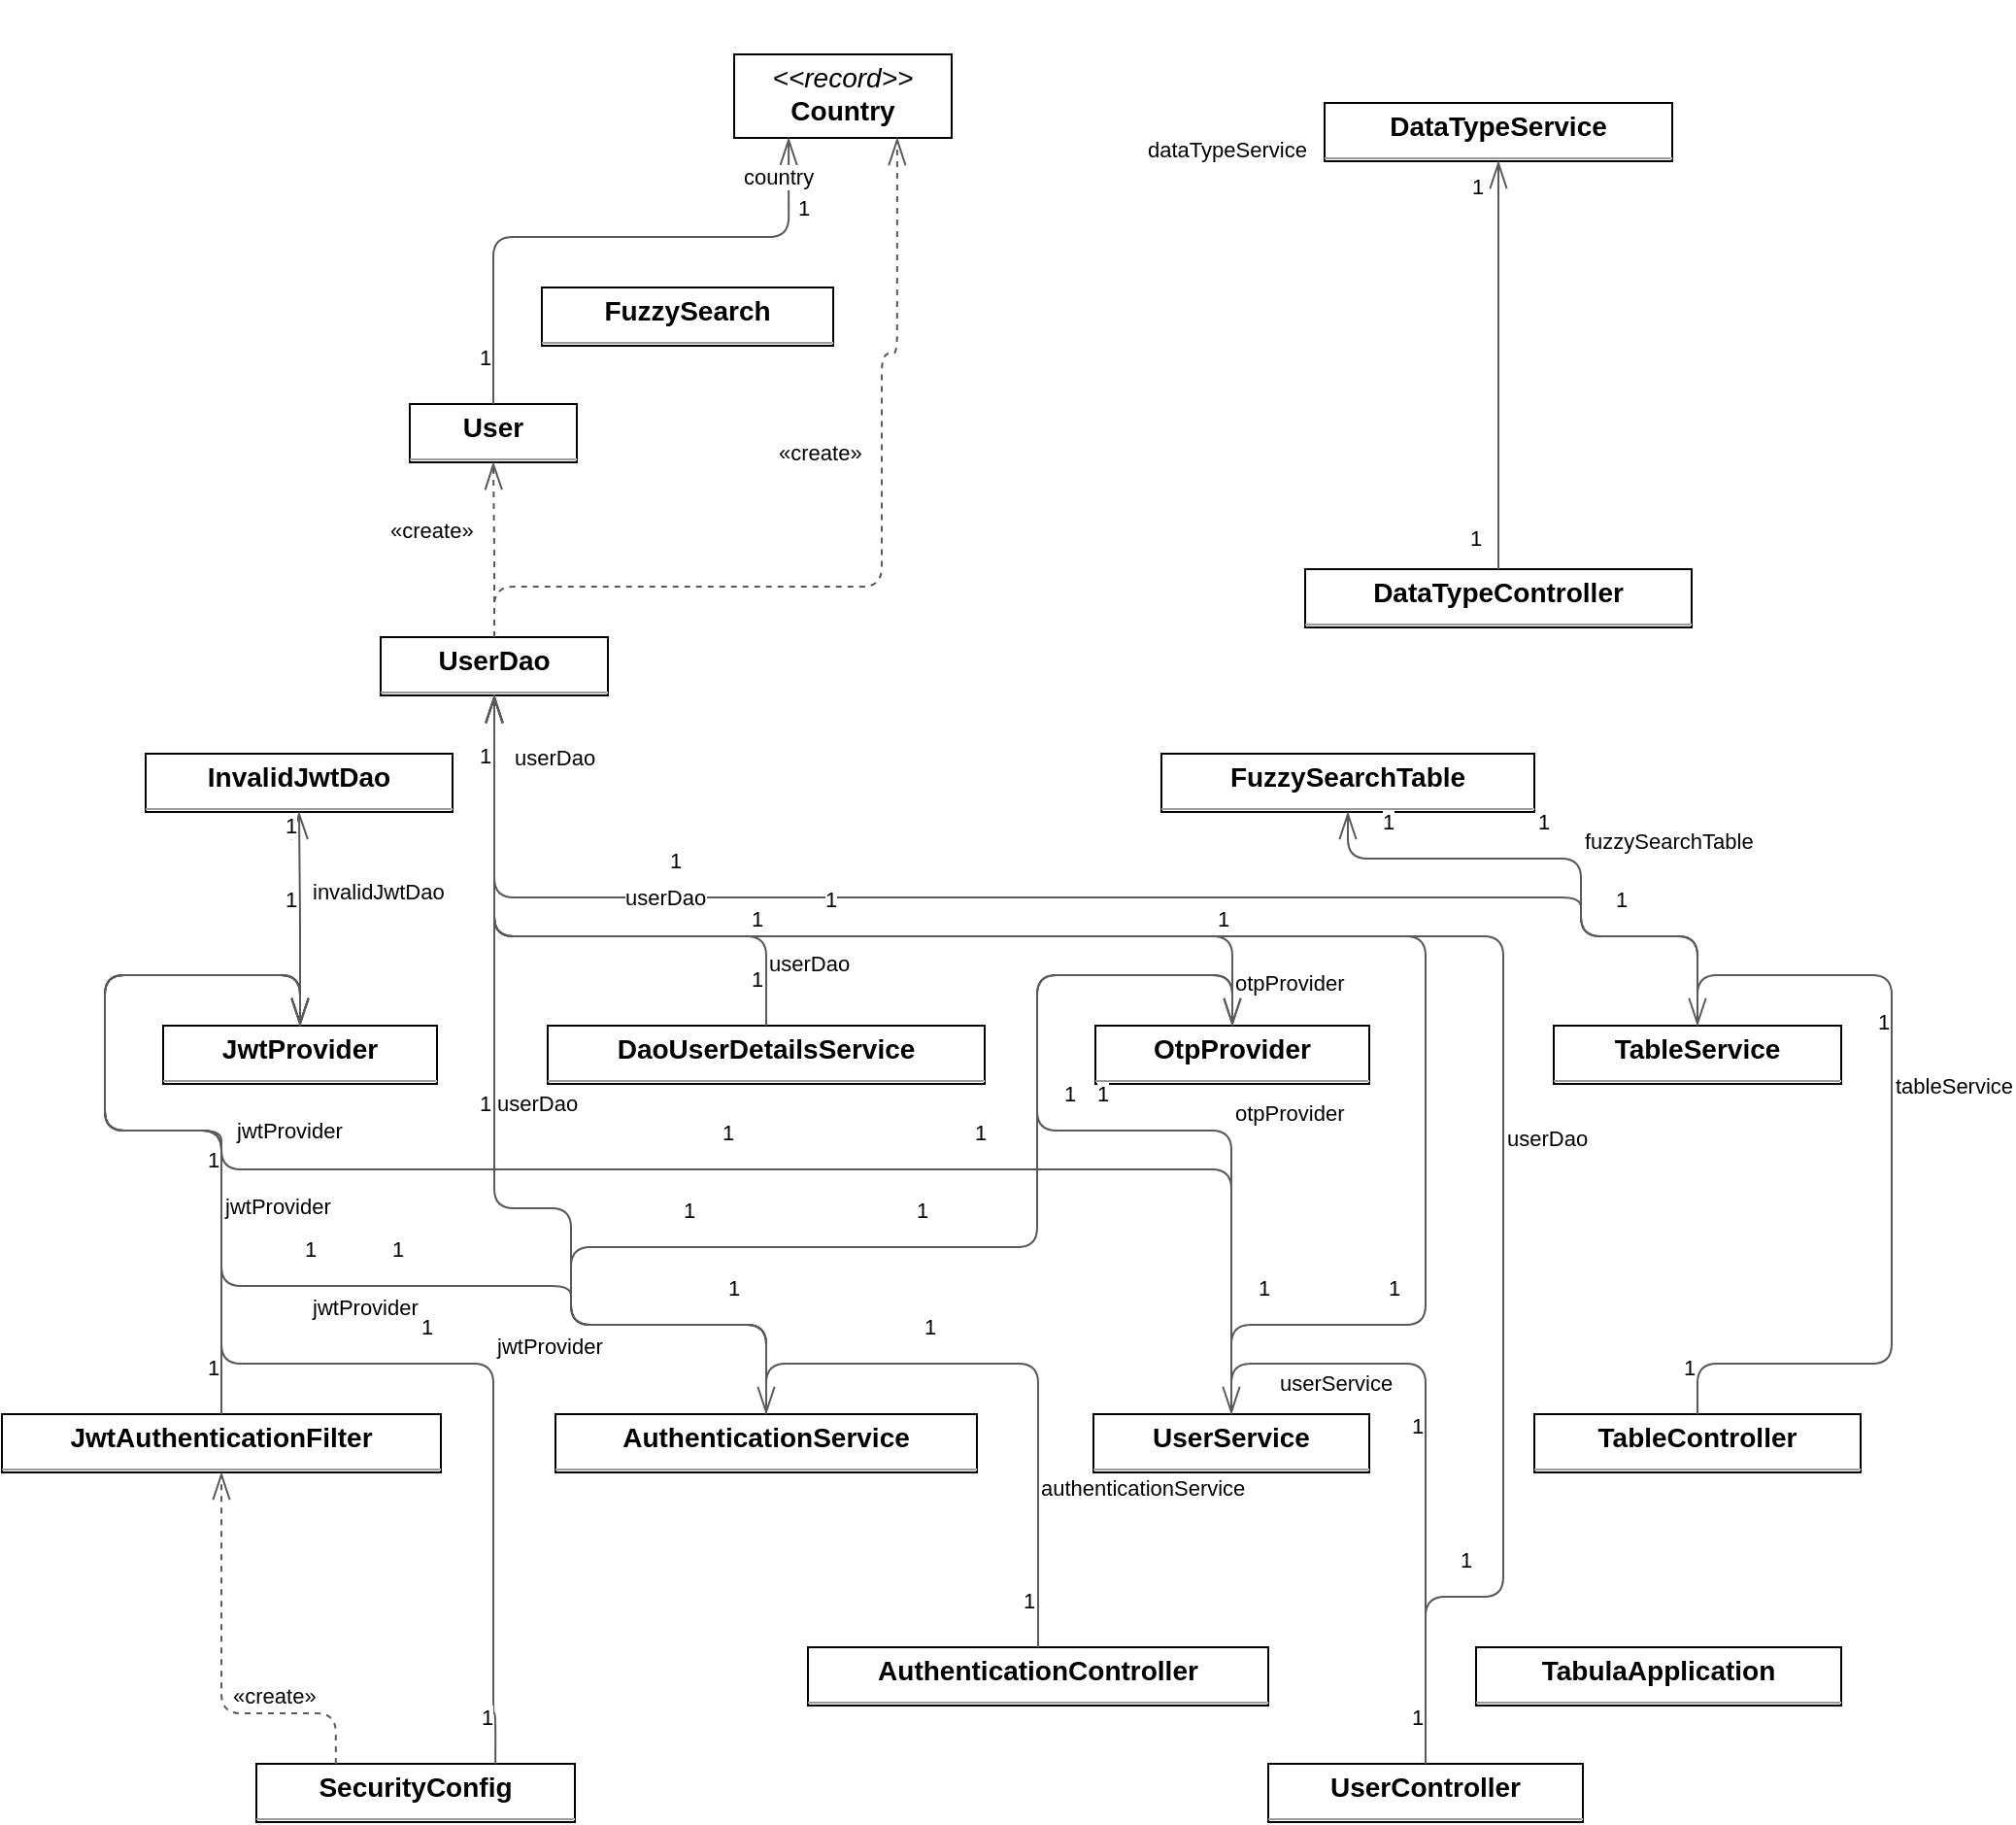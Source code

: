 <mxfile version="27.1.1">
  <diagram id="RAnL6HuKQR-qvYWNV4sP" name="Page-1">
    <mxGraphModel dx="2543" dy="1362" grid="0" gridSize="10" guides="1" tooltips="1" connect="1" arrows="1" fold="1" page="0" pageScale="1" pageWidth="850" pageHeight="1100" background="none" math="0" shadow="0">
      <root>
        <mxCell id="0" />
        <mxCell id="1" parent="0" />
        <mxCell id="node20" value="&lt;p style=&quot;margin:0px;margin-top:4px;text-align:center;&quot;&gt;&lt;b&gt;AuthenticationController&lt;/b&gt;&lt;/p&gt;&lt;hr size=&quot;1&quot;&gt;" style="verticalAlign=middle;align=left;overflow=fill;fontSize=14;fontFamily=Helvetica;html=1;rounded=0;shadow=0;comic=0;labelBackgroundColor=none;strokeWidth=1;" parent="1" vertex="1">
          <mxGeometry x="169" y="866" width="237" height="30" as="geometry" />
        </mxCell>
        <mxCell id="node4" value="&lt;p style=&quot;margin:0px;margin-top:4px;text-align:center;&quot;&gt;&lt;b&gt;AuthenticationService&lt;/b&gt;&lt;/p&gt;&lt;hr size=&quot;1&quot;&gt;" style="verticalAlign=middle;align=left;overflow=fill;fontSize=14;fontFamily=Helvetica;html=1;rounded=0;shadow=0;comic=0;labelBackgroundColor=none;strokeWidth=1;" parent="1" vertex="1">
          <mxGeometry x="39" y="746" width="217" height="30" as="geometry" />
        </mxCell>
        <mxCell id="node13" value="&lt;p style=&quot;margin:0px;margin-top:4px;text-align:center;&quot;&gt;&lt;i&gt;&amp;lt;&amp;lt;record&amp;gt;&amp;gt;&lt;/i&gt;&lt;br&gt;&lt;b&gt;Country&lt;/b&gt;&lt;/p&gt;&lt;hr size=&quot;1&quot;&gt;" style="verticalAlign=middle;align=left;overflow=fill;fontSize=14;fontFamily=Helvetica;html=1;rounded=0;shadow=0;comic=0;labelBackgroundColor=none;strokeWidth=1;" parent="1" vertex="1">
          <mxGeometry x="131" y="46" width="112" height="43" as="geometry" />
        </mxCell>
        <mxCell id="node11" value="&lt;p style=&quot;margin:0px;margin-top:4px;text-align:center;&quot;&gt;&lt;b&gt;DaoUserDetailsService&lt;/b&gt;&lt;/p&gt;&lt;hr size=&quot;1&quot;&gt;" style="verticalAlign=middle;align=left;overflow=fill;fontSize=14;fontFamily=Helvetica;html=1;rounded=0;shadow=0;comic=0;labelBackgroundColor=none;strokeWidth=1;" parent="1" vertex="1">
          <mxGeometry x="35" y="546" width="225" height="30" as="geometry" />
        </mxCell>
        <mxCell id="node0" value="&lt;p style=&quot;margin:0px;margin-top:4px;text-align:center;&quot;&gt;&lt;b&gt;DataTypeController&lt;/b&gt;&lt;/p&gt;&lt;hr size=&quot;1&quot;&gt;" style="verticalAlign=middle;align=left;overflow=fill;fontSize=14;fontFamily=Helvetica;html=1;rounded=0;shadow=0;comic=0;labelBackgroundColor=none;strokeWidth=1;" parent="1" vertex="1">
          <mxGeometry x="425" y="311" width="199" height="30" as="geometry" />
        </mxCell>
        <mxCell id="node5" value="&lt;p style=&quot;margin:0px;margin-top:4px;text-align:center;&quot;&gt;&lt;b&gt;DataTypeService&lt;/b&gt;&lt;/p&gt;&lt;hr size=&quot;1&quot;&gt;" style="verticalAlign=middle;align=left;overflow=fill;fontSize=14;fontFamily=Helvetica;html=1;rounded=0;shadow=0;comic=0;labelBackgroundColor=none;strokeWidth=1;" parent="1" vertex="1">
          <mxGeometry x="435" y="71" width="179" height="30" as="geometry" />
        </mxCell>
        <mxCell id="node2" value="&lt;p style=&quot;margin:0px;margin-top:4px;text-align:center;&quot;&gt;&lt;b&gt;FuzzySearch&lt;/b&gt;&lt;/p&gt;&lt;hr size=&quot;1&quot;&gt;" style="verticalAlign=middle;align=left;overflow=fill;fontSize=14;fontFamily=Helvetica;html=1;rounded=0;shadow=0;comic=0;labelBackgroundColor=none;strokeWidth=1;" parent="1" vertex="1">
          <mxGeometry x="32" y="166" width="150" height="30" as="geometry" />
        </mxCell>
        <mxCell id="node17" value="&lt;p style=&quot;margin:0px;margin-top:4px;text-align:center;&quot;&gt;&lt;b&gt;FuzzySearchTable&lt;/b&gt;&lt;/p&gt;&lt;hr size=&quot;1&quot;&gt;" style="verticalAlign=middle;align=left;overflow=fill;fontSize=14;fontFamily=Helvetica;html=1;rounded=0;shadow=0;comic=0;labelBackgroundColor=none;strokeWidth=1;" parent="1" vertex="1">
          <mxGeometry x="351" y="406" width="192" height="30" as="geometry" />
        </mxCell>
        <mxCell id="node19" value="&lt;p style=&quot;margin:0px;margin-top:4px;text-align:center;&quot;&gt;&lt;b&gt;InvalidJwtDao&lt;/b&gt;&lt;/p&gt;&lt;hr size=&quot;1&quot;&gt;" style="verticalAlign=middle;align=left;overflow=fill;fontSize=14;fontFamily=Helvetica;html=1;rounded=0;shadow=0;comic=0;labelBackgroundColor=none;strokeWidth=1;" parent="1" vertex="1">
          <mxGeometry x="-172" y="406" width="158" height="30" as="geometry" />
        </mxCell>
        <mxCell id="node3" value="&lt;p style=&quot;margin:0px;margin-top:4px;text-align:center;&quot;&gt;&lt;b&gt;JwtAuthenticationFilter&lt;/b&gt;&lt;/p&gt;&lt;hr size=&quot;1&quot;&gt;" style="verticalAlign=middle;align=left;overflow=fill;fontSize=14;fontFamily=Helvetica;html=1;rounded=0;shadow=0;comic=0;labelBackgroundColor=none;strokeWidth=1;" parent="1" vertex="1">
          <mxGeometry x="-246" y="746" width="226" height="30" as="geometry" />
        </mxCell>
        <mxCell id="node18" value="&lt;p style=&quot;margin:0px;margin-top:4px;text-align:center;&quot;&gt;&lt;b&gt;JwtProvider&lt;/b&gt;&lt;/p&gt;&lt;hr size=&quot;1&quot;&gt;" style="verticalAlign=middle;align=left;overflow=fill;fontSize=14;fontFamily=Helvetica;html=1;rounded=0;shadow=0;comic=0;labelBackgroundColor=none;strokeWidth=1;" parent="1" vertex="1">
          <mxGeometry x="-163" y="546" width="141" height="30" as="geometry" />
        </mxCell>
        <mxCell id="node8" value="&lt;p style=&quot;margin:0px;margin-top:4px;text-align:center;&quot;&gt;&lt;b&gt;OtpProvider&lt;/b&gt;&lt;/p&gt;&lt;hr size=&quot;1&quot;&gt;" style="verticalAlign=middle;align=left;overflow=fill;fontSize=14;fontFamily=Helvetica;html=1;rounded=0;shadow=0;comic=0;labelBackgroundColor=none;strokeWidth=1;" parent="1" vertex="1">
          <mxGeometry x="317" y="546" width="141" height="30" as="geometry" />
        </mxCell>
        <mxCell id="node10" value="&lt;p style=&quot;margin:0px;margin-top:4px;text-align:center;&quot;&gt;&lt;b&gt;SecurityConfig&lt;/b&gt;&lt;/p&gt;&lt;hr size=&quot;1&quot;&gt;" style="verticalAlign=middle;align=left;overflow=fill;fontSize=14;fontFamily=Helvetica;html=1;rounded=0;shadow=0;comic=0;labelBackgroundColor=none;strokeWidth=1;" parent="1" vertex="1">
          <mxGeometry x="-115" y="926" width="164" height="30" as="geometry" />
        </mxCell>
        <mxCell id="node15" value="&lt;p style=&quot;margin:0px;margin-top:4px;text-align:center;&quot;&gt;&lt;b&gt;TableController&lt;/b&gt;&lt;/p&gt;&lt;hr size=&quot;1&quot;&gt;" style="verticalAlign=middle;align=left;overflow=fill;fontSize=14;fontFamily=Helvetica;html=1;rounded=0;shadow=0;comic=0;labelBackgroundColor=none;strokeWidth=1;" parent="1" vertex="1">
          <mxGeometry x="543" y="746" width="168" height="30" as="geometry" />
        </mxCell>
        <mxCell id="node1" value="&lt;p style=&quot;margin:0px;margin-top:4px;text-align:center;&quot;&gt;&lt;b&gt;TableService&lt;/b&gt;&lt;/p&gt;&lt;hr size=&quot;1&quot;&gt;" style="verticalAlign=middle;align=left;overflow=fill;fontSize=14;fontFamily=Helvetica;html=1;rounded=0;shadow=0;comic=0;labelBackgroundColor=none;strokeWidth=1;" parent="1" vertex="1">
          <mxGeometry x="553" y="546" width="148" height="30" as="geometry" />
        </mxCell>
        <mxCell id="node16" value="&lt;p style=&quot;margin:0px;margin-top:4px;text-align:center;&quot;&gt;&lt;b&gt;TabulaApplication&lt;/b&gt;&lt;/p&gt;&lt;hr size=&quot;1&quot;&gt;" style="verticalAlign=middle;align=left;overflow=fill;fontSize=14;fontFamily=Helvetica;html=1;rounded=0;shadow=0;comic=0;labelBackgroundColor=none;strokeWidth=1;" parent="1" vertex="1">
          <mxGeometry x="513" y="866" width="188" height="30" as="geometry" />
        </mxCell>
        <mxCell id="node6" value="&lt;p style=&quot;margin:0px;margin-top:4px;text-align:center;&quot;&gt;&lt;b&gt;User&lt;/b&gt;&lt;/p&gt;&lt;hr size=&quot;1&quot;&gt;" style="verticalAlign=middle;align=left;overflow=fill;fontSize=14;fontFamily=Helvetica;html=1;rounded=0;shadow=0;comic=0;labelBackgroundColor=none;strokeWidth=1;" parent="1" vertex="1">
          <mxGeometry x="-36" y="226" width="86" height="30" as="geometry" />
        </mxCell>
        <mxCell id="node7" value="&lt;p style=&quot;margin:0px;margin-top:4px;text-align:center;&quot;&gt;&lt;b&gt;UserController&lt;/b&gt;&lt;/p&gt;&lt;hr size=&quot;1&quot;&gt;" style="verticalAlign=middle;align=left;overflow=fill;fontSize=14;fontFamily=Helvetica;html=1;rounded=0;shadow=0;comic=0;labelBackgroundColor=none;strokeWidth=1;" parent="1" vertex="1">
          <mxGeometry x="406" y="926" width="162" height="30" as="geometry" />
        </mxCell>
        <mxCell id="node9" value="&lt;p style=&quot;margin:0px;margin-top:4px;text-align:center;&quot;&gt;&lt;b&gt;UserDao&lt;/b&gt;&lt;/p&gt;&lt;hr size=&quot;1&quot;&gt;" style="verticalAlign=middle;align=left;overflow=fill;fontSize=14;fontFamily=Helvetica;html=1;rounded=0;shadow=0;comic=0;labelBackgroundColor=none;strokeWidth=1;" parent="1" vertex="1">
          <mxGeometry x="-51" y="346" width="117" height="30" as="geometry" />
        </mxCell>
        <mxCell id="node12" value="&lt;p style=&quot;margin:0px;margin-top:4px;text-align:center;&quot;&gt;&lt;b&gt;UserService&lt;/b&gt;&lt;/p&gt;&lt;hr size=&quot;1&quot;&gt;" style="verticalAlign=middle;align=left;overflow=fill;fontSize=14;fontFamily=Helvetica;html=1;rounded=0;shadow=0;comic=0;labelBackgroundColor=none;strokeWidth=1;" parent="1" vertex="1">
          <mxGeometry x="316" y="746" width="142" height="30" as="geometry" />
        </mxCell>
        <mxCell id="edge3" value="" style="html=1;rounded=1;edgeStyle=orthogonalEdgeStyle;dashed=0;startArrow=diamondThinstartSize=12;endArrow=openThin;endSize=12;strokeColor=#595959;exitX=0.500;exitY=0.001;exitDx=0;exitDy=0;entryX=0.500;entryY=0.001;entryDx=0;entryDy=0;fontFamily=Helvetica;verticalAlign=middle;" parent="1" source="node20" target="node4" edge="1">
          <mxGeometry width="50" height="50" relative="1" as="geometry">
            <Array as="points">
              <mxPoint x="287" y="720" />
              <mxPoint x="147" y="720" />
            </Array>
          </mxGeometry>
        </mxCell>
        <mxCell id="label18" value="1" style="edgeLabel;resizable=0;html=1;align=left;verticalAlign=middle;strokeColor=default;fontFamily=Helvetica;" parent="edge3" vertex="1" connectable="0">
          <mxGeometry x="278" y="842" as="geometry" />
        </mxCell>
        <mxCell id="label22" value="1" style="edgeLabel;resizable=0;html=1;align=left;verticalAlign=middle;strokeColor=default;fontFamily=Helvetica;" parent="edge3" vertex="1" connectable="0">
          <mxGeometry x="227" y="701" as="geometry" />
        </mxCell>
        <mxCell id="label23" value="authenticationService" style="edgeLabel;resizable=0;html=1;align=left;verticalAlign=middle;strokeColor=default;fontFamily=Helvetica;" parent="edge3" vertex="1" connectable="0">
          <mxGeometry x="287" y="784" as="geometry" />
        </mxCell>
        <mxCell id="edge7" value="" style="html=1;rounded=1;edgeStyle=orthogonalEdgeStyle;dashed=0;startArrow=diamondThinstartSize=12;endArrow=openThin;endSize=12;strokeColor=#595959;exitX=0.500;exitY=0.002;exitDx=0;exitDy=0;entryX=0.500;entryY=0.001;entryDx=0;entryDy=0;fontFamily=Helvetica;verticalAlign=middle;" parent="1" source="node4" target="node18" edge="1">
          <mxGeometry width="50" height="50" relative="1" as="geometry">
            <Array as="points">
              <mxPoint x="147" y="700" />
              <mxPoint x="47" y="700" />
              <mxPoint x="47" y="680" />
              <mxPoint x="-133" y="680" />
              <mxPoint x="-133" y="600" />
              <mxPoint x="-193" y="600" />
              <mxPoint x="-193" y="520" />
              <mxPoint x="-93" y="520" />
            </Array>
          </mxGeometry>
        </mxCell>
        <mxCell id="label42" value="1" style="edgeLabel;resizable=0;html=1;align=left;verticalAlign=middle;strokeColor=default;fontFamily=Helvetica;" parent="edge7" vertex="1" connectable="0">
          <mxGeometry x="-47" y="661" as="geometry" />
        </mxCell>
        <mxCell id="label46" value="1" style="edgeLabel;resizable=0;html=1;align=left;verticalAlign=middle;strokeColor=default;fontFamily=Helvetica;" parent="edge7" vertex="1" connectable="0">
          <mxGeometry x="-92" y="661" as="geometry" />
        </mxCell>
        <mxCell id="label47" value="jwtProvider" style="edgeLabel;resizable=0;html=1;align=left;verticalAlign=middle;strokeColor=default;fontFamily=Helvetica;" parent="edge7" vertex="1" connectable="0">
          <mxGeometry x="-79" y="680" as="geometry">
            <mxPoint x="-9" y="11" as="offset" />
          </mxGeometry>
        </mxCell>
        <mxCell id="edge17" value="" style="html=1;rounded=1;edgeStyle=orthogonalEdgeStyle;dashed=0;startArrow=diamondThinstartSize=12;endArrow=openThin;endSize=12;strokeColor=#595959;exitX=0.500;exitY=0.002;exitDx=0;exitDy=0;entryX=0.500;entryY=0.001;entryDx=0;entryDy=0;fontFamily=Helvetica;verticalAlign=middle;" parent="1" source="node4" target="node8" edge="1">
          <mxGeometry width="50" height="50" relative="1" as="geometry">
            <Array as="points">
              <mxPoint x="147" y="700" />
              <mxPoint x="47" y="700" />
              <mxPoint x="47" y="660" />
              <mxPoint x="287" y="660" />
              <mxPoint x="287" y="520" />
              <mxPoint x="387" y="520" />
            </Array>
          </mxGeometry>
        </mxCell>
        <mxCell id="label102" value="1" style="edgeLabel;resizable=0;html=1;align=left;verticalAlign=middle;strokeColor=default;fontFamily=Helvetica;" parent="edge17" vertex="1" connectable="0">
          <mxGeometry x="103" y="641" as="geometry" />
        </mxCell>
        <mxCell id="label106" value="1" style="edgeLabel;resizable=0;html=1;align=left;verticalAlign=middle;strokeColor=default;fontFamily=Helvetica;" parent="edge17" vertex="1" connectable="0">
          <mxGeometry x="223" y="641" as="geometry" />
        </mxCell>
        <mxCell id="label107" value="otpProvider" style="edgeLabel;resizable=0;html=1;align=left;verticalAlign=middle;strokeColor=default;fontFamily=Helvetica;" parent="edge17" vertex="1" connectable="0">
          <mxGeometry x="387" y="524" as="geometry" />
        </mxCell>
        <mxCell id="edge16" value="" style="html=1;rounded=1;edgeStyle=orthogonalEdgeStyle;dashed=0;startArrow=diamondThinstartSize=12;endArrow=openThin;endSize=12;strokeColor=#595959;exitX=0.500;exitY=0.002;exitDx=0;exitDy=0;entryX=0.500;entryY=1.001;entryDx=0;entryDy=0;fontFamily=Helvetica;verticalAlign=middle;" parent="1" source="node4" target="node9" edge="1">
          <mxGeometry width="50" height="50" relative="1" as="geometry">
            <Array as="points">
              <mxPoint x="147" y="700" />
              <mxPoint x="47" y="700" />
              <mxPoint x="47" y="640" />
              <mxPoint x="7" y="640" />
            </Array>
          </mxGeometry>
        </mxCell>
        <mxCell id="label96" value="1" style="edgeLabel;resizable=0;html=1;align=left;verticalAlign=middle;strokeColor=default;fontFamily=Helvetica;" parent="edge16" vertex="1" connectable="0">
          <mxGeometry x="126" y="681" as="geometry" />
        </mxCell>
        <mxCell id="label100" value="1" style="edgeLabel;resizable=0;html=1;align=left;verticalAlign=middle;strokeColor=default;fontFamily=Helvetica;" parent="edge16" vertex="1" connectable="0">
          <mxGeometry x="-2" y="586" as="geometry" />
        </mxCell>
        <mxCell id="label101" value="userDao" style="edgeLabel;resizable=0;html=1;align=left;verticalAlign=middle;strokeColor=default;fontFamily=Helvetica;" parent="edge16" vertex="1" connectable="0">
          <mxGeometry x="7" y="586" as="geometry" />
        </mxCell>
        <mxCell id="edge21" value="" style="html=1;rounded=1;edgeStyle=orthogonalEdgeStyle;dashed=0;startArrow=diamondThinstartSize=12;endArrow=openThin;endSize=12;strokeColor=#595959;exitX=0.500;exitY=0.002;exitDx=0;exitDy=0;entryX=0.500;entryY=1.001;entryDx=0;entryDy=0;fontFamily=Helvetica;verticalAlign=middle;" parent="1" source="node11" target="node9" edge="1">
          <mxGeometry width="50" height="50" relative="1" as="geometry">
            <Array as="points">
              <mxPoint x="147" y="500" />
              <mxPoint x="7" y="500" />
            </Array>
          </mxGeometry>
        </mxCell>
        <mxCell id="label126" value="1" style="edgeLabel;resizable=0;html=1;align=left;verticalAlign=middle;strokeColor=default;fontFamily=Helvetica;" parent="edge21" vertex="1" connectable="0">
          <mxGeometry x="138" y="522" as="geometry" />
        </mxCell>
        <mxCell id="label130" value="1" style="edgeLabel;resizable=0;html=1;align=left;verticalAlign=middle;strokeColor=default;fontFamily=Helvetica;" parent="edge21" vertex="1" connectable="0">
          <mxGeometry x="138" y="491" as="geometry" />
        </mxCell>
        <mxCell id="label131" value="userDao" style="edgeLabel;resizable=0;html=1;align=left;verticalAlign=middle;strokeColor=default;fontFamily=Helvetica;" parent="edge21" vertex="1" connectable="0">
          <mxGeometry x="147" y="514" as="geometry" />
        </mxCell>
        <mxCell id="edge2" value="" style="html=1;rounded=1;edgeStyle=orthogonalEdgeStyle;dashed=0;startArrow=diamondThinstartSize=12;endArrow=openThin;endSize=12;strokeColor=#595959;exitX=0.500;exitY=0.001;exitDx=0;exitDy=0;entryX=0.500;entryY=1.001;entryDx=0;entryDy=0;fontFamily=Helvetica;verticalAlign=middle;" parent="1" source="node0" target="node5" edge="1">
          <mxGeometry width="50" height="50" relative="1" as="geometry">
            <Array as="points" />
          </mxGeometry>
        </mxCell>
        <mxCell id="label12" value="1" style="edgeLabel;resizable=0;html=1;align=left;verticalAlign=middle;strokeColor=default;fontFamily=Helvetica;" parent="edge2" vertex="1" connectable="0">
          <mxGeometry x="508" y="295" as="geometry" />
        </mxCell>
        <mxCell id="label16" value="1" style="edgeLabel;resizable=0;html=1;align=left;verticalAlign=middle;strokeColor=default;fontFamily=Helvetica;" parent="edge2" vertex="1" connectable="0">
          <mxGeometry x="511" y="90" as="geometry">
            <mxPoint x="-2" y="24" as="offset" />
          </mxGeometry>
        </mxCell>
        <mxCell id="label17" value="dataTypeService" style="edgeLabel;resizable=0;html=1;align=left;verticalAlign=middle;strokeColor=default;fontFamily=Helvetica;" parent="edge2" vertex="1" connectable="0">
          <mxGeometry x="327" y="19" as="geometry">
            <mxPoint x="15" y="76" as="offset" />
          </mxGeometry>
        </mxCell>
        <mxCell id="edge12" value="" style="html=1;rounded=1;edgeStyle=orthogonalEdgeStyle;dashed=0;startArrow=diamondThinstartSize=12;endArrow=openThin;endSize=12;strokeColor=#595959;exitX=0.500;exitY=0.001;exitDx=0;exitDy=0;entryX=0.500;entryY=0.001;entryDx=0;entryDy=0;fontFamily=Helvetica;verticalAlign=middle;" parent="1" source="node3" target="node18" edge="1">
          <mxGeometry width="50" height="50" relative="1" as="geometry">
            <Array as="points">
              <mxPoint x="-133" y="600" />
              <mxPoint x="-193" y="600" />
              <mxPoint x="-193" y="520" />
              <mxPoint x="-93" y="520" />
            </Array>
          </mxGeometry>
        </mxCell>
        <mxCell id="label72" value="1" style="edgeLabel;resizable=0;html=1;align=left;verticalAlign=middle;strokeColor=default;fontFamily=Helvetica;" parent="edge12" vertex="1" connectable="0">
          <mxGeometry x="-142" y="722" as="geometry" />
        </mxCell>
        <mxCell id="label76" value="1" style="edgeLabel;resizable=0;html=1;align=left;verticalAlign=middle;strokeColor=default;fontFamily=Helvetica;" parent="edge12" vertex="1" connectable="0">
          <mxGeometry x="-142" y="615" as="geometry" />
        </mxCell>
        <mxCell id="label77" value="jwtProvider" style="edgeLabel;resizable=0;html=1;align=left;verticalAlign=middle;strokeColor=default;fontFamily=Helvetica;" parent="edge12" vertex="1" connectable="0">
          <mxGeometry x="-133" y="639" as="geometry" />
        </mxCell>
        <mxCell id="edge20" value="" style="html=1;rounded=1;edgeStyle=orthogonalEdgeStyle;dashed=0;startArrow=diamondThinstartSize=12;endArrow=openThin;endSize=12;strokeColor=#595959;exitX=0.500;exitY=0.001;exitDx=0;exitDy=0;entryX=0.500;entryY=1.001;entryDx=0;entryDy=0;fontFamily=Helvetica;verticalAlign=middle;" parent="1" source="node18" target="node19" edge="1">
          <mxGeometry width="50" height="50" relative="1" as="geometry">
            <Array as="points" />
          </mxGeometry>
        </mxCell>
        <mxCell id="label120" value="1" style="edgeLabel;resizable=0;html=1;align=left;verticalAlign=middle;strokeColor=default;fontFamily=Helvetica;" parent="edge20" vertex="1" connectable="0">
          <mxGeometry x="-102" y="481" as="geometry" />
        </mxCell>
        <mxCell id="label124" value="1" style="edgeLabel;resizable=0;html=1;align=left;verticalAlign=middle;strokeColor=default;fontFamily=Helvetica;" parent="edge20" vertex="1" connectable="0">
          <mxGeometry x="-102" y="443" as="geometry" />
        </mxCell>
        <mxCell id="label125" value="invalidJwtDao" style="edgeLabel;resizable=0;html=1;align=left;verticalAlign=middle;strokeColor=default;fontFamily=Helvetica;" parent="edge20" vertex="1" connectable="0">
          <mxGeometry x="-93" y="439" as="geometry">
            <mxPoint x="5" y="38" as="offset" />
          </mxGeometry>
        </mxCell>
        <mxCell id="edge5" value="" style="html=1;rounded=1;edgeStyle=orthogonalEdgeStyle;dashed=0;startArrow=diamondThinstartSize=12;endArrow=openThin;endSize=12;strokeColor=#595959;exitX=0.500;exitY=0.002;exitDx=0;exitDy=0;entryX=0.500;entryY=1.001;entryDx=0;entryDy=0;fontFamily=Helvetica;verticalAlign=middle;" parent="1" source="node8" target="node9" edge="1">
          <mxGeometry width="50" height="50" relative="1" as="geometry">
            <Array as="points">
              <mxPoint x="387" y="500" />
              <mxPoint x="7" y="500" />
            </Array>
          </mxGeometry>
        </mxCell>
        <mxCell id="label30" value="1" style="edgeLabel;resizable=0;html=1;align=left;verticalAlign=middle;strokeColor=default;fontFamily=Helvetica;" parent="edge5" vertex="1" connectable="0">
          <mxGeometry x="378" y="491" as="geometry" />
        </mxCell>
        <mxCell id="label34" value="1" style="edgeLabel;resizable=0;html=1;align=left;verticalAlign=middle;strokeColor=default;fontFamily=Helvetica;" parent="edge5" vertex="1" connectable="0">
          <mxGeometry x="-2" y="407" as="geometry" />
        </mxCell>
        <mxCell id="edge8" value="" style="html=1;rounded=1;edgeStyle=orthogonalEdgeStyle;dashed=1;startArrow=none;endArrow=openThin;endSize=12;strokeColor=#595959;exitX=0.250;exitY=0.001;exitDx=0;exitDy=0;entryX=0.500;entryY=1.001;entryDx=0;entryDy=0;fontFamily=Helvetica;verticalAlign=middle;" parent="1" source="node10" target="node3" edge="1">
          <mxGeometry width="50" height="50" relative="1" as="geometry">
            <Array as="points">
              <mxPoint x="-74" y="900" />
              <mxPoint x="-133" y="900" />
            </Array>
          </mxGeometry>
        </mxCell>
        <mxCell id="label50" value="«create»" style="edgeLabel;resizable=0;html=1;align=left;verticalAlign=middle;strokeColor=default;fontFamily=Helvetica;" parent="edge8" vertex="1" connectable="0">
          <mxGeometry x="-129" y="891" as="geometry" />
        </mxCell>
        <mxCell id="edge11" value="" style="html=1;rounded=1;edgeStyle=orthogonalEdgeStyle;dashed=0;startArrow=diamondThinstartSize=12;endArrow=openThin;endSize=12;strokeColor=#595959;exitX=0.750;exitY=0.001;exitDx=0;exitDy=0;entryX=0.500;entryY=0.001;entryDx=0;entryDy=0;fontFamily=Helvetica;verticalAlign=middle;" parent="1" source="node10" target="node18" edge="1">
          <mxGeometry width="50" height="50" relative="1" as="geometry">
            <Array as="points">
              <mxPoint x="8" y="900" />
              <mxPoint x="7" y="900" />
              <mxPoint x="7" y="720" />
              <mxPoint x="-133" y="720" />
              <mxPoint x="-133" y="600" />
              <mxPoint x="-193" y="600" />
              <mxPoint x="-193" y="520" />
              <mxPoint x="-93" y="520" />
            </Array>
          </mxGeometry>
        </mxCell>
        <mxCell id="label66" value="1" style="edgeLabel;resizable=0;html=1;align=left;verticalAlign=middle;strokeColor=default;fontFamily=Helvetica;" parent="edge11" vertex="1" connectable="0">
          <mxGeometry x="-1" y="902" as="geometry" />
        </mxCell>
        <mxCell id="label70" value="1" style="edgeLabel;resizable=0;html=1;align=left;verticalAlign=middle;strokeColor=default;fontFamily=Helvetica;" parent="edge11" vertex="1" connectable="0">
          <mxGeometry x="-32" y="701" as="geometry" />
        </mxCell>
        <mxCell id="label71" value="jwtProvider" style="edgeLabel;resizable=0;html=1;align=left;verticalAlign=middle;strokeColor=default;fontFamily=Helvetica;" parent="edge11" vertex="1" connectable="0">
          <mxGeometry x="7" y="711" as="geometry" />
        </mxCell>
        <mxCell id="edge4" value="" style="html=1;rounded=1;edgeStyle=orthogonalEdgeStyle;dashed=0;startArrow=diamondThinstartSize=12;endArrow=openThin;endSize=12;strokeColor=#595959;exitX=0.500;exitY=0.001;exitDx=0;exitDy=0;entryX=0.500;entryY=0.001;entryDx=0;entryDy=0;fontFamily=Helvetica;verticalAlign=middle;" parent="1" source="node15" target="node1" edge="1">
          <mxGeometry width="50" height="50" relative="1" as="geometry">
            <Array as="points">
              <mxPoint x="627" y="720" />
              <mxPoint x="727" y="720" />
              <mxPoint x="727" y="520" />
              <mxPoint x="627" y="520" />
            </Array>
          </mxGeometry>
        </mxCell>
        <mxCell id="label24" value="1" style="edgeLabel;resizable=0;html=1;align=left;verticalAlign=middle;strokeColor=default;fontFamily=Helvetica;" parent="edge4" vertex="1" connectable="0">
          <mxGeometry x="618" y="722" as="geometry" />
        </mxCell>
        <mxCell id="label28" value="1" style="edgeLabel;resizable=0;html=1;align=left;verticalAlign=middle;strokeColor=default;fontFamily=Helvetica;" parent="edge4" vertex="1" connectable="0">
          <mxGeometry x="718" y="544" as="geometry" />
        </mxCell>
        <mxCell id="label29" value="tableService" style="edgeLabel;resizable=0;html=1;align=left;verticalAlign=middle;strokeColor=default;fontFamily=Helvetica;" parent="edge4" vertex="1" connectable="0">
          <mxGeometry x="727" y="577" as="geometry" />
        </mxCell>
        <mxCell id="edge15" value="" style="html=1;rounded=1;edgeStyle=orthogonalEdgeStyle;dashed=0;startArrow=diamondThinstartSize=12;endArrow=openThin;endSize=12;strokeColor=#595959;exitX=0.500;exitY=0.002;exitDx=0;exitDy=0;entryX=0.500;entryY=1.001;entryDx=0;entryDy=0;fontFamily=Helvetica;verticalAlign=middle;" parent="1" source="node1" target="node17" edge="1">
          <mxGeometry width="50" height="50" relative="1" as="geometry">
            <Array as="points">
              <mxPoint x="627" y="500" />
              <mxPoint x="567" y="500" />
              <mxPoint x="567" y="460" />
              <mxPoint x="447" y="460" />
            </Array>
          </mxGeometry>
        </mxCell>
        <mxCell id="label90" value="1" style="edgeLabel;resizable=0;html=1;align=left;verticalAlign=middle;strokeColor=default;fontFamily=Helvetica;" parent="edge15" vertex="1" connectable="0">
          <mxGeometry x="543" y="441" as="geometry" />
        </mxCell>
        <mxCell id="label94" value="1" style="edgeLabel;resizable=0;html=1;align=left;verticalAlign=middle;strokeColor=default;fontFamily=Helvetica;" parent="edge15" vertex="1" connectable="0">
          <mxGeometry x="463" y="441" as="geometry" />
        </mxCell>
        <mxCell id="label95" value="fuzzySearchTable" style="edgeLabel;resizable=0;html=1;align=left;verticalAlign=middle;strokeColor=default;fontFamily=Helvetica;" parent="edge15" vertex="1" connectable="0">
          <mxGeometry x="567" y="451" as="geometry" />
        </mxCell>
        <mxCell id="edge10" value="" style="html=1;rounded=1;edgeStyle=orthogonalEdgeStyle;dashed=0;startArrow=diamondThinstartSize=12;endArrow=openThin;endSize=12;strokeColor=#595959;exitX=0.500;exitY=0.002;exitDx=0;exitDy=0;entryX=0.500;entryY=1.001;entryDx=0;entryDy=0;fontFamily=Helvetica;verticalAlign=middle;" parent="1" source="node1" target="node9" edge="1">
          <mxGeometry width="50" height="50" relative="1" as="geometry">
            <Array as="points">
              <mxPoint x="627" y="500" />
              <mxPoint x="567" y="500" />
              <mxPoint x="567" y="480" />
              <mxPoint x="7" y="480" />
            </Array>
          </mxGeometry>
        </mxCell>
        <mxCell id="label60" value="1" style="edgeLabel;resizable=0;html=1;align=left;verticalAlign=middle;strokeColor=default;fontFamily=Helvetica;" parent="edge10" vertex="1" connectable="0">
          <mxGeometry x="583" y="481" as="geometry" />
        </mxCell>
        <mxCell id="label64" value="1" style="edgeLabel;resizable=0;html=1;align=left;verticalAlign=middle;strokeColor=default;fontFamily=Helvetica;" parent="edge10" vertex="1" connectable="0">
          <mxGeometry x="96" y="461" as="geometry" />
        </mxCell>
        <mxCell id="label65" value="userDao" style="edgeLabel;resizable=0;html=1;align=left;verticalAlign=middle;strokeColor=default;fontFamily=Helvetica;" parent="edge10" vertex="1" connectable="0">
          <mxGeometry x="73" y="480" as="geometry" />
        </mxCell>
        <mxCell id="edge13" value="" style="html=1;rounded=1;edgeStyle=orthogonalEdgeStyle;dashed=0;startArrow=diamondThinstartSize=12;endArrow=openThin;endSize=12;strokeColor=#595959;exitX=0.500;exitY=0.001;exitDx=0;exitDy=0;entryX=0.250;entryY=1.001;entryDx=0;entryDy=0;fontFamily=Helvetica;verticalAlign=middle;" parent="1" source="node6" target="node13" edge="1">
          <mxGeometry width="50" height="50" relative="1" as="geometry">
            <Array as="points">
              <mxPoint x="7" y="140" />
              <mxPoint x="159" y="140" />
            </Array>
          </mxGeometry>
        </mxCell>
        <mxCell id="label78" value="1" style="edgeLabel;resizable=0;html=1;align=left;verticalAlign=middle;strokeColor=default;fontFamily=Helvetica;" parent="edge13" vertex="1" connectable="0">
          <mxGeometry x="-2" y="202" as="geometry" />
        </mxCell>
        <mxCell id="label82" value="1" style="edgeLabel;resizable=0;html=1;align=left;verticalAlign=middle;strokeColor=default;fontFamily=Helvetica;" parent="edge13" vertex="1" connectable="0">
          <mxGeometry x="162" y="125" as="geometry" />
        </mxCell>
        <mxCell id="label83" value="country" style="edgeLabel;resizable=0;html=1;align=left;verticalAlign=middle;strokeColor=default;fontFamily=Helvetica;" parent="edge13" vertex="1" connectable="0">
          <mxGeometry x="159" y="79" as="geometry">
            <mxPoint x="-25" y="30" as="offset" />
          </mxGeometry>
        </mxCell>
        <mxCell id="edge0" value="" style="html=1;rounded=1;edgeStyle=orthogonalEdgeStyle;dashed=0;startArrow=diamondThinstartSize=12;endArrow=openThin;endSize=12;strokeColor=#595959;exitX=0.500;exitY=0.001;exitDx=0;exitDy=0;entryX=0.500;entryY=1.001;entryDx=0;entryDy=0;fontFamily=Helvetica;verticalAlign=middle;" parent="1" source="node7" target="node9" edge="1">
          <mxGeometry width="50" height="50" relative="1" as="geometry">
            <Array as="points">
              <mxPoint x="487" y="840" />
              <mxPoint x="527" y="840" />
              <mxPoint x="527" y="500" />
              <mxPoint x="7" y="500" />
            </Array>
          </mxGeometry>
        </mxCell>
        <mxCell id="label0" value="1" style="edgeLabel;resizable=0;html=1;align=left;verticalAlign=middle;strokeColor=default;fontFamily=Helvetica;" parent="edge0" vertex="1" connectable="0">
          <mxGeometry x="503" y="821" as="geometry" />
        </mxCell>
        <mxCell id="label4" value="1" style="edgeLabel;resizable=0;html=1;align=left;verticalAlign=middle;strokeColor=default;fontFamily=Helvetica;" parent="edge0" vertex="1" connectable="0">
          <mxGeometry x="176" y="481" as="geometry" />
        </mxCell>
        <mxCell id="label5" value="userDao" style="edgeLabel;resizable=0;html=1;align=left;verticalAlign=middle;strokeColor=default;fontFamily=Helvetica;" parent="edge0" vertex="1" connectable="0">
          <mxGeometry x="527" y="604" as="geometry" />
        </mxCell>
        <mxCell id="edge14" value="" style="html=1;rounded=1;edgeStyle=orthogonalEdgeStyle;dashed=0;startArrow=diamondThinstartSize=12;endArrow=openThin;endSize=12;strokeColor=#595959;exitX=0.500;exitY=0.001;exitDx=0;exitDy=0;entryX=0.500;entryY=0.001;entryDx=0;entryDy=0;fontFamily=Helvetica;verticalAlign=middle;" parent="1" source="node7" target="node12" edge="1">
          <mxGeometry width="50" height="50" relative="1" as="geometry">
            <Array as="points">
              <mxPoint x="487" y="720" />
              <mxPoint x="387" y="720" />
            </Array>
          </mxGeometry>
        </mxCell>
        <mxCell id="label84" value="1" style="edgeLabel;resizable=0;html=1;align=left;verticalAlign=middle;strokeColor=default;fontFamily=Helvetica;" parent="edge14" vertex="1" connectable="0">
          <mxGeometry x="478" y="902" as="geometry" />
        </mxCell>
        <mxCell id="label88" value="1" style="edgeLabel;resizable=0;html=1;align=left;verticalAlign=middle;strokeColor=default;fontFamily=Helvetica;" parent="edge14" vertex="1" connectable="0">
          <mxGeometry x="478" y="752" as="geometry" />
        </mxCell>
        <mxCell id="label89" value="userService" style="edgeLabel;resizable=0;html=1;align=left;verticalAlign=middle;strokeColor=default;fontFamily=Helvetica;" parent="edge14" vertex="1" connectable="0">
          <mxGeometry x="387" y="724" as="geometry">
            <mxPoint x="23" y="6" as="offset" />
          </mxGeometry>
        </mxCell>
        <mxCell id="edge19" value="" style="html=1;rounded=1;edgeStyle=orthogonalEdgeStyle;dashed=1;startArrow=none;endArrow=openThin;endSize=12;strokeColor=#595959;exitX=0.500;exitY=0.001;exitDx=0;exitDy=0;entryX=0.750;entryY=1.001;entryDx=0;entryDy=0;fontFamily=Helvetica;verticalAlign=middle;" parent="1" source="node9" target="node13" edge="1">
          <mxGeometry width="50" height="50" relative="1" as="geometry">
            <Array as="points">
              <mxPoint x="7" y="320" />
              <mxPoint x="207" y="320" />
              <mxPoint x="207" y="200" />
              <mxPoint x="215" y="200" />
            </Array>
          </mxGeometry>
        </mxCell>
        <mxCell id="label116" value="«create»" style="edgeLabel;resizable=0;html=1;align=left;verticalAlign=middle;strokeColor=default;fontFamily=Helvetica;" parent="edge19" vertex="1" connectable="0">
          <mxGeometry x="152" y="251" as="geometry" />
        </mxCell>
        <mxCell id="edge9" value="" style="html=1;rounded=1;edgeStyle=orthogonalEdgeStyle;dashed=1;startArrow=none;endArrow=openThin;endSize=12;strokeColor=#595959;exitX=0.500;exitY=0.002;exitDx=0;exitDy=0;entryX=0.500;entryY=1.002;entryDx=0;entryDy=0;fontFamily=Helvetica;verticalAlign=middle;" parent="1" source="node9" target="node6" edge="1">
          <mxGeometry width="50" height="50" relative="1" as="geometry">
            <Array as="points" />
          </mxGeometry>
        </mxCell>
        <mxCell id="label56" value="«create»" style="edgeLabel;resizable=0;html=1;align=left;verticalAlign=middle;strokeColor=default;fontFamily=Helvetica;" parent="edge9" vertex="1" connectable="0">
          <mxGeometry x="-48" y="291" as="geometry" />
        </mxCell>
        <mxCell id="edge1" value="" style="html=1;rounded=1;edgeStyle=orthogonalEdgeStyle;dashed=0;startArrow=diamondThinstartSize=12;endArrow=openThin;endSize=12;strokeColor=#595959;exitX=0.500;exitY=0.001;exitDx=0;exitDy=0;entryX=0.500;entryY=0.001;entryDx=0;entryDy=0;fontFamily=Helvetica;verticalAlign=middle;" parent="1" source="node12" target="node18" edge="1">
          <mxGeometry width="50" height="50" relative="1" as="geometry">
            <Array as="points">
              <mxPoint x="387" y="620" />
              <mxPoint x="-133" y="620" />
              <mxPoint x="-133" y="600" />
              <mxPoint x="-193" y="600" />
              <mxPoint x="-193" y="520" />
              <mxPoint x="-93" y="520" />
            </Array>
          </mxGeometry>
        </mxCell>
        <mxCell id="label6" value="1" style="edgeLabel;resizable=0;html=1;align=left;verticalAlign=middle;strokeColor=default;fontFamily=Helvetica;" parent="edge1" vertex="1" connectable="0">
          <mxGeometry x="253" y="601" as="geometry" />
        </mxCell>
        <mxCell id="label10" value="1" style="edgeLabel;resizable=0;html=1;align=left;verticalAlign=middle;strokeColor=default;fontFamily=Helvetica;" parent="edge1" vertex="1" connectable="0">
          <mxGeometry x="123" y="601" as="geometry" />
        </mxCell>
        <mxCell id="label11" value="jwtProvider" style="edgeLabel;resizable=0;html=1;align=left;verticalAlign=middle;strokeColor=default;fontFamily=Helvetica;" parent="edge1" vertex="1" connectable="0">
          <mxGeometry x="-133" y="601" as="geometry">
            <mxPoint x="6" y="-1" as="offset" />
          </mxGeometry>
        </mxCell>
        <mxCell id="edge6" value="" style="html=1;rounded=1;edgeStyle=orthogonalEdgeStyle;dashed=0;startArrow=diamondThinstartSize=12;endArrow=openThin;endSize=12;strokeColor=#595959;exitX=0.500;exitY=0.001;exitDx=0;exitDy=0;entryX=0.500;entryY=0.001;entryDx=0;entryDy=0;fontFamily=Helvetica;verticalAlign=middle;" parent="1" source="node12" target="node8" edge="1">
          <mxGeometry width="50" height="50" relative="1" as="geometry">
            <Array as="points">
              <mxPoint x="387" y="600" />
              <mxPoint x="287" y="600" />
              <mxPoint x="287" y="520" />
              <mxPoint x="387" y="520" />
            </Array>
          </mxGeometry>
        </mxCell>
        <mxCell id="label36" value="1" style="edgeLabel;resizable=0;html=1;align=left;verticalAlign=middle;strokeColor=default;fontFamily=Helvetica;" parent="edge6" vertex="1" connectable="0">
          <mxGeometry x="316" y="581" as="geometry" />
        </mxCell>
        <mxCell id="label40" value="1" style="edgeLabel;resizable=0;html=1;align=left;verticalAlign=middle;strokeColor=default;fontFamily=Helvetica;" parent="edge6" vertex="1" connectable="0">
          <mxGeometry x="299" y="581" as="geometry" />
        </mxCell>
        <mxCell id="label41" value="otpProvider" style="edgeLabel;resizable=0;html=1;align=left;verticalAlign=middle;strokeColor=default;fontFamily=Helvetica;" parent="edge6" vertex="1" connectable="0">
          <mxGeometry x="387" y="591" as="geometry" />
        </mxCell>
        <mxCell id="edge18" value="" style="html=1;rounded=1;edgeStyle=orthogonalEdgeStyle;dashed=0;startArrow=diamondThinstartSize=12;endArrow=openThin;endSize=12;strokeColor=#595959;exitX=0.500;exitY=0.002;exitDx=0;exitDy=0;entryX=0.500;entryY=1.001;entryDx=0;entryDy=0;fontFamily=Helvetica;verticalAlign=middle;" parent="1" source="node12" target="node9" edge="1">
          <mxGeometry width="50" height="50" relative="1" as="geometry">
            <Array as="points">
              <mxPoint x="387" y="700" />
              <mxPoint x="487" y="700" />
              <mxPoint x="487" y="500" />
              <mxPoint x="7" y="500" />
            </Array>
          </mxGeometry>
        </mxCell>
        <mxCell id="label108" value="1" style="edgeLabel;resizable=0;html=1;align=left;verticalAlign=middle;strokeColor=default;fontFamily=Helvetica;" parent="edge18" vertex="1" connectable="0">
          <mxGeometry x="466" y="681" as="geometry" />
        </mxCell>
        <mxCell id="label112" value="1" style="edgeLabel;resizable=0;html=1;align=left;verticalAlign=middle;strokeColor=default;fontFamily=Helvetica;" parent="edge18" vertex="1" connectable="0">
          <mxGeometry x="399" y="681" as="geometry" />
        </mxCell>
        <mxCell id="label113" value="userDao" style="edgeLabel;resizable=0;html=1;align=left;verticalAlign=middle;strokeColor=default;fontFamily=Helvetica;" parent="edge18" vertex="1" connectable="0">
          <mxGeometry x="7" y="407" as="geometry">
            <mxPoint x="9" y="1" as="offset" />
          </mxGeometry>
        </mxCell>
      </root>
    </mxGraphModel>
  </diagram>
</mxfile>
